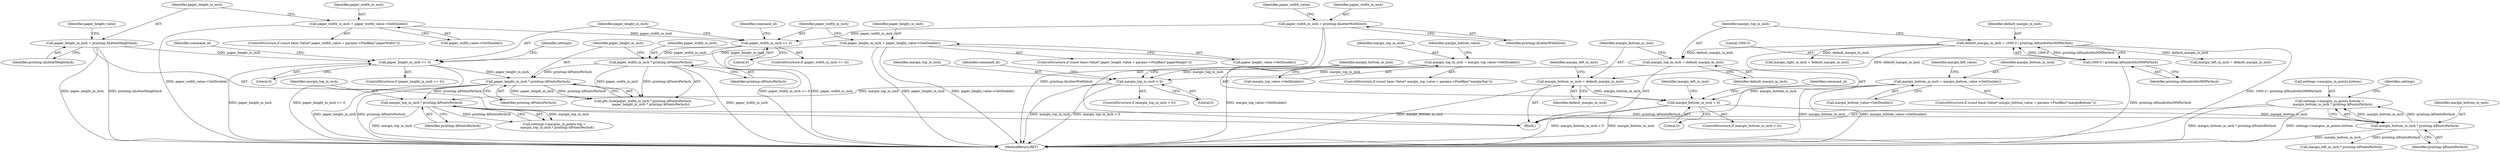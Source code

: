 digraph "0_Chrome_c59ad14fc61393a50b2ca3e89c7ecaba7028c4c4_3@integer" {
"1000314" [label="(Call,settings->margins_in_points.bottom =\n      margin_bottom_in_inch * printing::kPointsPerInch)"];
"1000320" [label="(Call,margin_bottom_in_inch * printing::kPointsPerInch)"];
"1000282" [label="(Call,margin_bottom_in_inch < 0)"];
"1000226" [label="(Call,margin_bottom_in_inch = default_margin_in_inch)"];
"1000216" [label="(Call,default_margin_in_inch = 1000.0 / printing::kHundrethsMMPerInch)"];
"1000218" [label="(Call,1000.0 / printing::kHundrethsMMPerInch)"];
"1000244" [label="(Call,margin_bottom_in_inch = margin_bottom_value->GetDouble())"];
"1000311" [label="(Call,margin_top_in_inch * printing::kPointsPerInch)"];
"1000274" [label="(Call,margin_top_in_inch < 0)"];
"1000222" [label="(Call,margin_top_in_inch = default_margin_in_inch)"];
"1000239" [label="(Call,margin_top_in_inch = margin_top_value->GetDouble())"];
"1000212" [label="(Call,paper_height_in_inch * printing::kPointsPerInch)"];
"1000197" [label="(Call,paper_height_in_inch <= 0)"];
"1000185" [label="(Call,paper_height_in_inch = paper_height_value->GetDouble())"];
"1000180" [label="(Call,paper_height_in_inch = printing::kLetterHeightInch)"];
"1000209" [label="(Call,paper_width_in_inch * printing::kPointsPerInch)"];
"1000189" [label="(Call,paper_width_in_inch <= 0)"];
"1000171" [label="(Call,paper_width_in_inch = printing::kLetterWidthInch)"];
"1000176" [label="(Call,paper_width_in_inch = paper_width_value->GetDouble())"];
"1000281" [label="(ControlStructure,if (margin_bottom_in_inch < 0))"];
"1000234" [label="(Call,margin_right_in_inch = default_margin_in_inch)"];
"1000321" [label="(Identifier,margin_bottom_in_inch)"];
"1000222" [label="(Call,margin_top_in_inch = default_margin_in_inch)"];
"1000180" [label="(Call,paper_height_in_inch = printing::kLetterHeightInch)"];
"1000282" [label="(Call,margin_bottom_in_inch < 0)"];
"1000248" [label="(Identifier,margin_left_value)"];
"1000312" [label="(Identifier,margin_top_in_inch)"];
"1000273" [label="(ControlStructure,if (margin_top_in_inch < 0))"];
"1000239" [label="(Call,margin_top_in_inch = margin_top_value->GetDouble())"];
"1000241" [label="(Call,margin_top_value->GetDouble())"];
"1000240" [label="(Identifier,margin_top_in_inch)"];
"1000197" [label="(Call,paper_height_in_inch <= 0)"];
"1000190" [label="(Identifier,paper_width_in_inch)"];
"1000326" [label="(Identifier,settings)"];
"1000188" [label="(ControlStructure,if (paper_width_in_inch <= 0))"];
"1000174" [label="(ControlStructure,if (const base::Value* paper_width_value = params->FindKey(\"paperWidth\")))"];
"1000212" [label="(Call,paper_height_in_inch * printing::kPointsPerInch)"];
"1000187" [label="(Call,paper_height_value->GetDouble())"];
"1000183" [label="(ControlStructure,if (const base::Value* paper_height_value = params->FindKey(\"paperHeight\")))"];
"1000178" [label="(Call,paper_width_value->GetDouble())"];
"1000219" [label="(Literal,1000.0)"];
"1000320" [label="(Call,margin_bottom_in_inch * printing::kPointsPerInch)"];
"1000291" [label="(Identifier,margin_left_in_inch)"];
"1000199" [label="(Literal,0)"];
"1000218" [label="(Call,1000.0 / printing::kHundrethsMMPerInch)"];
"1000186" [label="(Identifier,paper_height_in_inch)"];
"1000184" [label="(Identifier,paper_height_value)"];
"1000194" [label="(Identifier,command_id)"];
"1000343" [label="(MethodReturn,RET)"];
"1000246" [label="(Call,margin_bottom_value->GetDouble())"];
"1000214" [label="(Identifier,printing::kPointsPerInch)"];
"1000329" [label="(Call,margin_left_in_inch * printing::kPointsPerInch)"];
"1000315" [label="(Call,settings->margins_in_points.bottom)"];
"1000226" [label="(Call,margin_bottom_in_inch = default_margin_in_inch)"];
"1000223" [label="(Identifier,margin_top_in_inch)"];
"1000231" [label="(Identifier,margin_left_in_inch)"];
"1000322" [label="(Identifier,printing::kPointsPerInch)"];
"1000228" [label="(Identifier,default_margin_in_inch)"];
"1000237" [label="(ControlStructure,if (const base::Value* margin_top_value = params->FindKey(\"marginTop\")))"];
"1000208" [label="(Call,gfx::Size(paper_width_in_inch * printing::kPointsPerInch,\n                paper_height_in_inch * printing::kPointsPerInch))"];
"1000196" [label="(ControlStructure,if (paper_height_in_inch <= 0))"];
"1000206" [label="(Identifier,settings)"];
"1000274" [label="(Call,margin_top_in_inch < 0)"];
"1000185" [label="(Call,paper_height_in_inch = paper_height_value->GetDouble())"];
"1000202" [label="(Identifier,command_id)"];
"1000181" [label="(Identifier,paper_height_in_inch)"];
"1000189" [label="(Call,paper_width_in_inch <= 0)"];
"1000276" [label="(Literal,0)"];
"1000176" [label="(Call,paper_width_in_inch = paper_width_value->GetDouble())"];
"1000217" [label="(Identifier,default_margin_in_inch)"];
"1000227" [label="(Identifier,margin_bottom_in_inch)"];
"1000283" [label="(Identifier,margin_bottom_in_inch)"];
"1000287" [label="(Identifier,command_id)"];
"1000210" [label="(Identifier,paper_width_in_inch)"];
"1000172" [label="(Identifier,paper_width_in_inch)"];
"1000311" [label="(Call,margin_top_in_inch * printing::kPointsPerInch)"];
"1000275" [label="(Identifier,margin_top_in_inch)"];
"1000104" [label="(Block,)"];
"1000211" [label="(Identifier,printing::kPointsPerInch)"];
"1000171" [label="(Call,paper_width_in_inch = printing::kLetterWidthInch)"];
"1000173" [label="(Identifier,printing::kLetterWidthInch)"];
"1000230" [label="(Call,margin_left_in_inch = default_margin_in_inch)"];
"1000242" [label="(ControlStructure,if (const base::Value* margin_bottom_value = params->FindKey(\"marginBottom\")))"];
"1000182" [label="(Identifier,printing::kLetterHeightInch)"];
"1000305" [label="(Call,settings->margins_in_points.top =\n      margin_top_in_inch * printing::kPointsPerInch)"];
"1000243" [label="(Identifier,margin_bottom_value)"];
"1000224" [label="(Identifier,default_margin_in_inch)"];
"1000279" [label="(Identifier,command_id)"];
"1000198" [label="(Identifier,paper_height_in_inch)"];
"1000191" [label="(Literal,0)"];
"1000177" [label="(Identifier,paper_width_in_inch)"];
"1000220" [label="(Identifier,printing::kHundrethsMMPerInch)"];
"1000284" [label="(Literal,0)"];
"1000216" [label="(Call,default_margin_in_inch = 1000.0 / printing::kHundrethsMMPerInch)"];
"1000245" [label="(Identifier,margin_bottom_in_inch)"];
"1000314" [label="(Call,settings->margins_in_points.bottom =\n      margin_bottom_in_inch * printing::kPointsPerInch)"];
"1000313" [label="(Identifier,printing::kPointsPerInch)"];
"1000175" [label="(Identifier,paper_width_value)"];
"1000213" [label="(Identifier,paper_height_in_inch)"];
"1000244" [label="(Call,margin_bottom_in_inch = margin_bottom_value->GetDouble())"];
"1000209" [label="(Call,paper_width_in_inch * printing::kPointsPerInch)"];
"1000314" -> "1000104"  [label="AST: "];
"1000314" -> "1000320"  [label="CFG: "];
"1000315" -> "1000314"  [label="AST: "];
"1000320" -> "1000314"  [label="AST: "];
"1000326" -> "1000314"  [label="CFG: "];
"1000314" -> "1000343"  [label="DDG: settings->margins_in_points.bottom"];
"1000314" -> "1000343"  [label="DDG: margin_bottom_in_inch * printing::kPointsPerInch"];
"1000320" -> "1000314"  [label="DDG: margin_bottom_in_inch"];
"1000320" -> "1000314"  [label="DDG: printing::kPointsPerInch"];
"1000320" -> "1000322"  [label="CFG: "];
"1000321" -> "1000320"  [label="AST: "];
"1000322" -> "1000320"  [label="AST: "];
"1000320" -> "1000343"  [label="DDG: margin_bottom_in_inch"];
"1000282" -> "1000320"  [label="DDG: margin_bottom_in_inch"];
"1000311" -> "1000320"  [label="DDG: printing::kPointsPerInch"];
"1000320" -> "1000329"  [label="DDG: printing::kPointsPerInch"];
"1000282" -> "1000281"  [label="AST: "];
"1000282" -> "1000284"  [label="CFG: "];
"1000283" -> "1000282"  [label="AST: "];
"1000284" -> "1000282"  [label="AST: "];
"1000287" -> "1000282"  [label="CFG: "];
"1000291" -> "1000282"  [label="CFG: "];
"1000282" -> "1000343"  [label="DDG: margin_bottom_in_inch < 0"];
"1000282" -> "1000343"  [label="DDG: margin_bottom_in_inch"];
"1000226" -> "1000282"  [label="DDG: margin_bottom_in_inch"];
"1000244" -> "1000282"  [label="DDG: margin_bottom_in_inch"];
"1000226" -> "1000104"  [label="AST: "];
"1000226" -> "1000228"  [label="CFG: "];
"1000227" -> "1000226"  [label="AST: "];
"1000228" -> "1000226"  [label="AST: "];
"1000231" -> "1000226"  [label="CFG: "];
"1000226" -> "1000343"  [label="DDG: margin_bottom_in_inch"];
"1000216" -> "1000226"  [label="DDG: default_margin_in_inch"];
"1000216" -> "1000104"  [label="AST: "];
"1000216" -> "1000218"  [label="CFG: "];
"1000217" -> "1000216"  [label="AST: "];
"1000218" -> "1000216"  [label="AST: "];
"1000223" -> "1000216"  [label="CFG: "];
"1000216" -> "1000343"  [label="DDG: 1000.0 / printing::kHundrethsMMPerInch"];
"1000218" -> "1000216"  [label="DDG: 1000.0"];
"1000218" -> "1000216"  [label="DDG: printing::kHundrethsMMPerInch"];
"1000216" -> "1000222"  [label="DDG: default_margin_in_inch"];
"1000216" -> "1000230"  [label="DDG: default_margin_in_inch"];
"1000216" -> "1000234"  [label="DDG: default_margin_in_inch"];
"1000218" -> "1000220"  [label="CFG: "];
"1000219" -> "1000218"  [label="AST: "];
"1000220" -> "1000218"  [label="AST: "];
"1000218" -> "1000343"  [label="DDG: printing::kHundrethsMMPerInch"];
"1000244" -> "1000242"  [label="AST: "];
"1000244" -> "1000246"  [label="CFG: "];
"1000245" -> "1000244"  [label="AST: "];
"1000246" -> "1000244"  [label="AST: "];
"1000248" -> "1000244"  [label="CFG: "];
"1000244" -> "1000343"  [label="DDG: margin_bottom_in_inch"];
"1000244" -> "1000343"  [label="DDG: margin_bottom_value->GetDouble()"];
"1000311" -> "1000305"  [label="AST: "];
"1000311" -> "1000313"  [label="CFG: "];
"1000312" -> "1000311"  [label="AST: "];
"1000313" -> "1000311"  [label="AST: "];
"1000305" -> "1000311"  [label="CFG: "];
"1000311" -> "1000343"  [label="DDG: margin_top_in_inch"];
"1000311" -> "1000305"  [label="DDG: margin_top_in_inch"];
"1000311" -> "1000305"  [label="DDG: printing::kPointsPerInch"];
"1000274" -> "1000311"  [label="DDG: margin_top_in_inch"];
"1000212" -> "1000311"  [label="DDG: printing::kPointsPerInch"];
"1000274" -> "1000273"  [label="AST: "];
"1000274" -> "1000276"  [label="CFG: "];
"1000275" -> "1000274"  [label="AST: "];
"1000276" -> "1000274"  [label="AST: "];
"1000279" -> "1000274"  [label="CFG: "];
"1000283" -> "1000274"  [label="CFG: "];
"1000274" -> "1000343"  [label="DDG: margin_top_in_inch"];
"1000274" -> "1000343"  [label="DDG: margin_top_in_inch < 0"];
"1000222" -> "1000274"  [label="DDG: margin_top_in_inch"];
"1000239" -> "1000274"  [label="DDG: margin_top_in_inch"];
"1000222" -> "1000104"  [label="AST: "];
"1000222" -> "1000224"  [label="CFG: "];
"1000223" -> "1000222"  [label="AST: "];
"1000224" -> "1000222"  [label="AST: "];
"1000227" -> "1000222"  [label="CFG: "];
"1000239" -> "1000237"  [label="AST: "];
"1000239" -> "1000241"  [label="CFG: "];
"1000240" -> "1000239"  [label="AST: "];
"1000241" -> "1000239"  [label="AST: "];
"1000243" -> "1000239"  [label="CFG: "];
"1000239" -> "1000343"  [label="DDG: margin_top_value->GetDouble()"];
"1000212" -> "1000208"  [label="AST: "];
"1000212" -> "1000214"  [label="CFG: "];
"1000213" -> "1000212"  [label="AST: "];
"1000214" -> "1000212"  [label="AST: "];
"1000208" -> "1000212"  [label="CFG: "];
"1000212" -> "1000343"  [label="DDG: printing::kPointsPerInch"];
"1000212" -> "1000343"  [label="DDG: paper_height_in_inch"];
"1000212" -> "1000208"  [label="DDG: paper_height_in_inch"];
"1000212" -> "1000208"  [label="DDG: printing::kPointsPerInch"];
"1000197" -> "1000212"  [label="DDG: paper_height_in_inch"];
"1000209" -> "1000212"  [label="DDG: printing::kPointsPerInch"];
"1000197" -> "1000196"  [label="AST: "];
"1000197" -> "1000199"  [label="CFG: "];
"1000198" -> "1000197"  [label="AST: "];
"1000199" -> "1000197"  [label="AST: "];
"1000202" -> "1000197"  [label="CFG: "];
"1000206" -> "1000197"  [label="CFG: "];
"1000197" -> "1000343"  [label="DDG: paper_height_in_inch <= 0"];
"1000197" -> "1000343"  [label="DDG: paper_height_in_inch"];
"1000185" -> "1000197"  [label="DDG: paper_height_in_inch"];
"1000180" -> "1000197"  [label="DDG: paper_height_in_inch"];
"1000185" -> "1000183"  [label="AST: "];
"1000185" -> "1000187"  [label="CFG: "];
"1000186" -> "1000185"  [label="AST: "];
"1000187" -> "1000185"  [label="AST: "];
"1000190" -> "1000185"  [label="CFG: "];
"1000185" -> "1000343"  [label="DDG: paper_height_in_inch"];
"1000185" -> "1000343"  [label="DDG: paper_height_value->GetDouble()"];
"1000180" -> "1000104"  [label="AST: "];
"1000180" -> "1000182"  [label="CFG: "];
"1000181" -> "1000180"  [label="AST: "];
"1000182" -> "1000180"  [label="AST: "];
"1000184" -> "1000180"  [label="CFG: "];
"1000180" -> "1000343"  [label="DDG: paper_height_in_inch"];
"1000180" -> "1000343"  [label="DDG: printing::kLetterHeightInch"];
"1000209" -> "1000208"  [label="AST: "];
"1000209" -> "1000211"  [label="CFG: "];
"1000210" -> "1000209"  [label="AST: "];
"1000211" -> "1000209"  [label="AST: "];
"1000213" -> "1000209"  [label="CFG: "];
"1000209" -> "1000343"  [label="DDG: paper_width_in_inch"];
"1000209" -> "1000208"  [label="DDG: paper_width_in_inch"];
"1000209" -> "1000208"  [label="DDG: printing::kPointsPerInch"];
"1000189" -> "1000209"  [label="DDG: paper_width_in_inch"];
"1000189" -> "1000188"  [label="AST: "];
"1000189" -> "1000191"  [label="CFG: "];
"1000190" -> "1000189"  [label="AST: "];
"1000191" -> "1000189"  [label="AST: "];
"1000194" -> "1000189"  [label="CFG: "];
"1000198" -> "1000189"  [label="CFG: "];
"1000189" -> "1000343"  [label="DDG: paper_width_in_inch"];
"1000189" -> "1000343"  [label="DDG: paper_width_in_inch <= 0"];
"1000171" -> "1000189"  [label="DDG: paper_width_in_inch"];
"1000176" -> "1000189"  [label="DDG: paper_width_in_inch"];
"1000171" -> "1000104"  [label="AST: "];
"1000171" -> "1000173"  [label="CFG: "];
"1000172" -> "1000171"  [label="AST: "];
"1000173" -> "1000171"  [label="AST: "];
"1000175" -> "1000171"  [label="CFG: "];
"1000171" -> "1000343"  [label="DDG: printing::kLetterWidthInch"];
"1000176" -> "1000174"  [label="AST: "];
"1000176" -> "1000178"  [label="CFG: "];
"1000177" -> "1000176"  [label="AST: "];
"1000178" -> "1000176"  [label="AST: "];
"1000181" -> "1000176"  [label="CFG: "];
"1000176" -> "1000343"  [label="DDG: paper_width_value->GetDouble()"];
}
